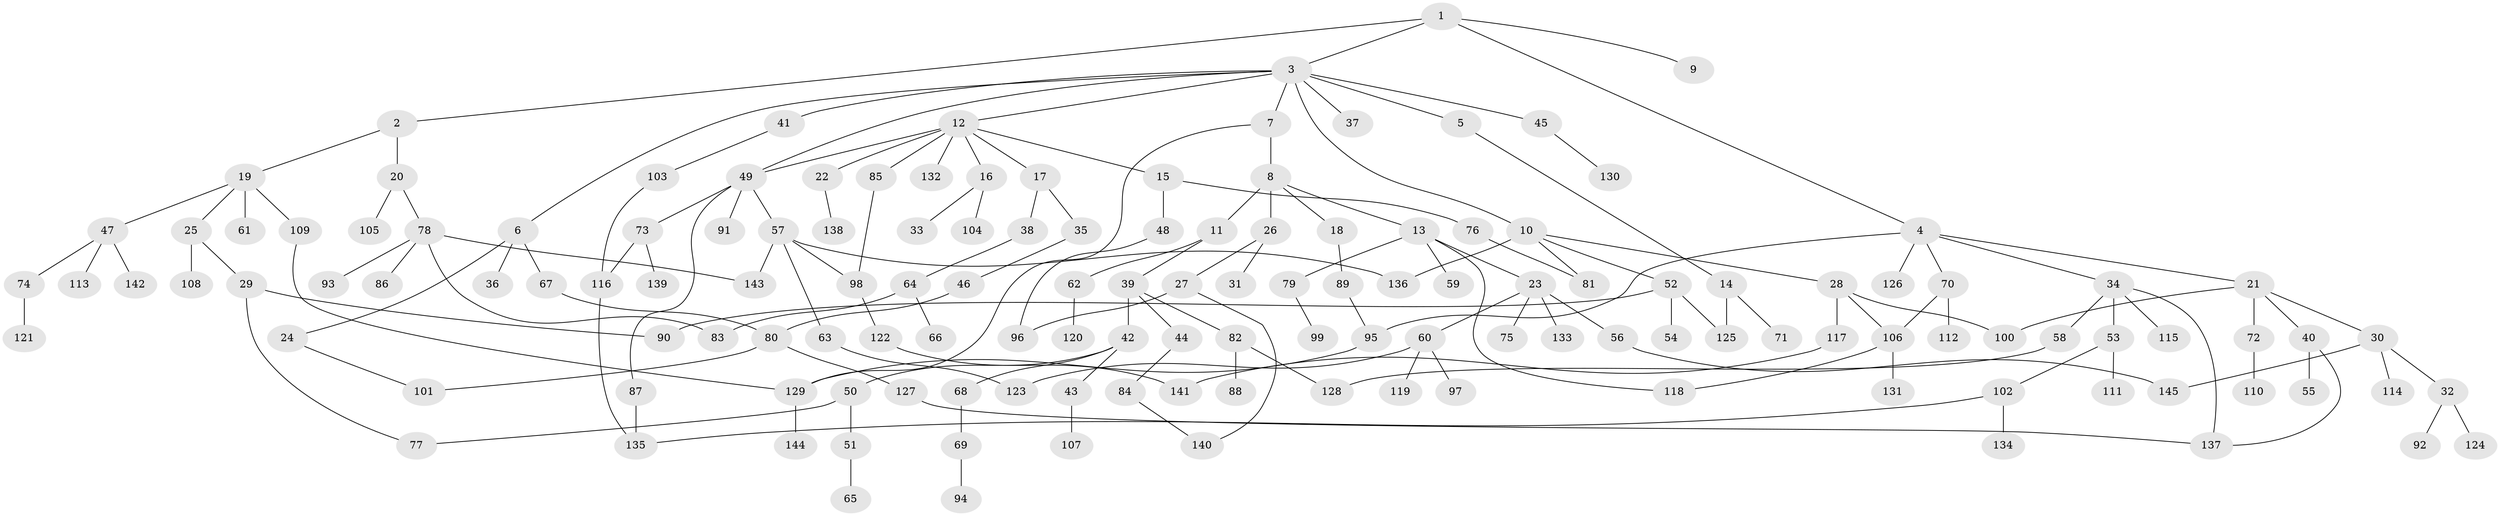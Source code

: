// Generated by graph-tools (version 1.1) at 2025/01/03/09/25 03:01:08]
// undirected, 145 vertices, 172 edges
graph export_dot {
graph [start="1"]
  node [color=gray90,style=filled];
  1;
  2;
  3;
  4;
  5;
  6;
  7;
  8;
  9;
  10;
  11;
  12;
  13;
  14;
  15;
  16;
  17;
  18;
  19;
  20;
  21;
  22;
  23;
  24;
  25;
  26;
  27;
  28;
  29;
  30;
  31;
  32;
  33;
  34;
  35;
  36;
  37;
  38;
  39;
  40;
  41;
  42;
  43;
  44;
  45;
  46;
  47;
  48;
  49;
  50;
  51;
  52;
  53;
  54;
  55;
  56;
  57;
  58;
  59;
  60;
  61;
  62;
  63;
  64;
  65;
  66;
  67;
  68;
  69;
  70;
  71;
  72;
  73;
  74;
  75;
  76;
  77;
  78;
  79;
  80;
  81;
  82;
  83;
  84;
  85;
  86;
  87;
  88;
  89;
  90;
  91;
  92;
  93;
  94;
  95;
  96;
  97;
  98;
  99;
  100;
  101;
  102;
  103;
  104;
  105;
  106;
  107;
  108;
  109;
  110;
  111;
  112;
  113;
  114;
  115;
  116;
  117;
  118;
  119;
  120;
  121;
  122;
  123;
  124;
  125;
  126;
  127;
  128;
  129;
  130;
  131;
  132;
  133;
  134;
  135;
  136;
  137;
  138;
  139;
  140;
  141;
  142;
  143;
  144;
  145;
  1 -- 2;
  1 -- 3;
  1 -- 4;
  1 -- 9;
  2 -- 19;
  2 -- 20;
  3 -- 5;
  3 -- 6;
  3 -- 7;
  3 -- 10;
  3 -- 12;
  3 -- 37;
  3 -- 41;
  3 -- 45;
  3 -- 49;
  4 -- 21;
  4 -- 34;
  4 -- 70;
  4 -- 126;
  4 -- 95;
  5 -- 14;
  6 -- 24;
  6 -- 36;
  6 -- 67;
  7 -- 8;
  7 -- 129;
  8 -- 11;
  8 -- 13;
  8 -- 18;
  8 -- 26;
  10 -- 28;
  10 -- 52;
  10 -- 136;
  10 -- 81;
  11 -- 39;
  11 -- 62;
  12 -- 15;
  12 -- 16;
  12 -- 17;
  12 -- 22;
  12 -- 85;
  12 -- 132;
  12 -- 49;
  13 -- 23;
  13 -- 59;
  13 -- 79;
  13 -- 118;
  14 -- 71;
  14 -- 125;
  15 -- 48;
  15 -- 76;
  16 -- 33;
  16 -- 104;
  17 -- 35;
  17 -- 38;
  18 -- 89;
  19 -- 25;
  19 -- 47;
  19 -- 61;
  19 -- 109;
  20 -- 78;
  20 -- 105;
  21 -- 30;
  21 -- 40;
  21 -- 72;
  21 -- 100;
  22 -- 138;
  23 -- 56;
  23 -- 60;
  23 -- 75;
  23 -- 133;
  24 -- 101;
  25 -- 29;
  25 -- 108;
  26 -- 27;
  26 -- 31;
  27 -- 96;
  27 -- 140;
  28 -- 100;
  28 -- 117;
  28 -- 106;
  29 -- 77;
  29 -- 90;
  30 -- 32;
  30 -- 114;
  30 -- 145;
  32 -- 92;
  32 -- 124;
  34 -- 53;
  34 -- 58;
  34 -- 115;
  34 -- 137;
  35 -- 46;
  38 -- 64;
  39 -- 42;
  39 -- 44;
  39 -- 82;
  40 -- 55;
  40 -- 137;
  41 -- 103;
  42 -- 43;
  42 -- 50;
  42 -- 68;
  43 -- 107;
  44 -- 84;
  45 -- 130;
  46 -- 80;
  47 -- 74;
  47 -- 113;
  47 -- 142;
  48 -- 96;
  49 -- 57;
  49 -- 73;
  49 -- 87;
  49 -- 91;
  50 -- 51;
  50 -- 77;
  51 -- 65;
  52 -- 54;
  52 -- 90;
  52 -- 125;
  53 -- 102;
  53 -- 111;
  56 -- 145;
  57 -- 63;
  57 -- 143;
  57 -- 136;
  57 -- 98;
  58 -- 128;
  60 -- 97;
  60 -- 119;
  60 -- 123;
  62 -- 120;
  63 -- 123;
  64 -- 66;
  64 -- 83;
  67 -- 80;
  68 -- 69;
  69 -- 94;
  70 -- 106;
  70 -- 112;
  72 -- 110;
  73 -- 139;
  73 -- 116;
  74 -- 121;
  76 -- 81;
  78 -- 83;
  78 -- 86;
  78 -- 93;
  78 -- 143;
  79 -- 99;
  80 -- 127;
  80 -- 101;
  82 -- 88;
  82 -- 128;
  84 -- 140;
  85 -- 98;
  87 -- 135;
  89 -- 95;
  95 -- 129;
  98 -- 122;
  102 -- 134;
  102 -- 135;
  103 -- 116;
  106 -- 131;
  106 -- 118;
  109 -- 129;
  116 -- 135;
  117 -- 141;
  122 -- 141;
  127 -- 137;
  129 -- 144;
}

